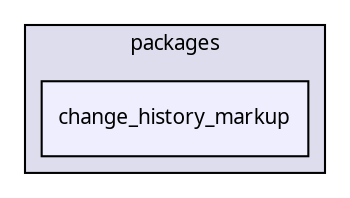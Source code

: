 digraph "packages/database/packages/change_history/packages/change_history_markup/" {
  compound=true
  node [ fontsize="10", fontname="FreeSans.ttf"];
  edge [ labelfontsize="10", labelfontname="FreeSans.ttf"];
  subgraph clusterdir_72fd315d3bddda49f0084451f9ba8c30 {
    graph [ bgcolor="#ddddee", pencolor="black", label="packages" fontname="FreeSans.ttf", fontsize="10", URL="dir_72fd315d3bddda49f0084451f9ba8c30.html"]
  dir_828c15b002d8b38368cb4ddbf3335ac8 [shape=box, label="change_history_markup", style="filled", fillcolor="#eeeeff", pencolor="black", URL="dir_828c15b002d8b38368cb4ddbf3335ac8.html"];
  }
}
